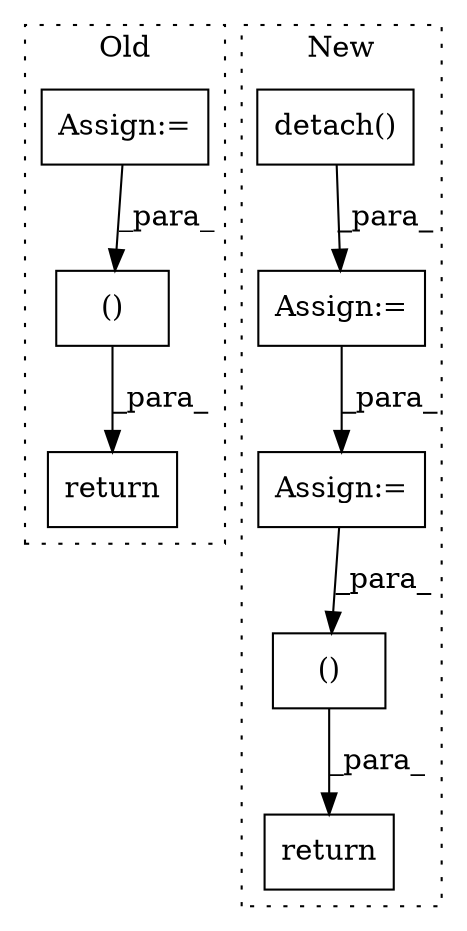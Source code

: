 digraph G {
subgraph cluster0 {
1 [label="()" a="54" s="4816" l="3" shape="box"];
4 [label="return" a="93" s="4808" l="7" shape="box"];
7 [label="Assign:=" a="68" s="4779" l="3" shape="box"];
label = "Old";
style="dotted";
}
subgraph cluster1 {
2 [label="detach()" a="75" s="3954" l="23" shape="box"];
3 [label="Assign:=" a="68" s="4056" l="3" shape="box"];
5 [label="return" a="93" s="4072" l="7" shape="box"];
6 [label="()" a="54" s="4085" l="3" shape="box"];
8 [label="Assign:=" a="68" s="3951" l="3" shape="box"];
label = "New";
style="dotted";
}
1 -> 4 [label="_para_"];
2 -> 8 [label="_para_"];
3 -> 6 [label="_para_"];
6 -> 5 [label="_para_"];
7 -> 1 [label="_para_"];
8 -> 3 [label="_para_"];
}